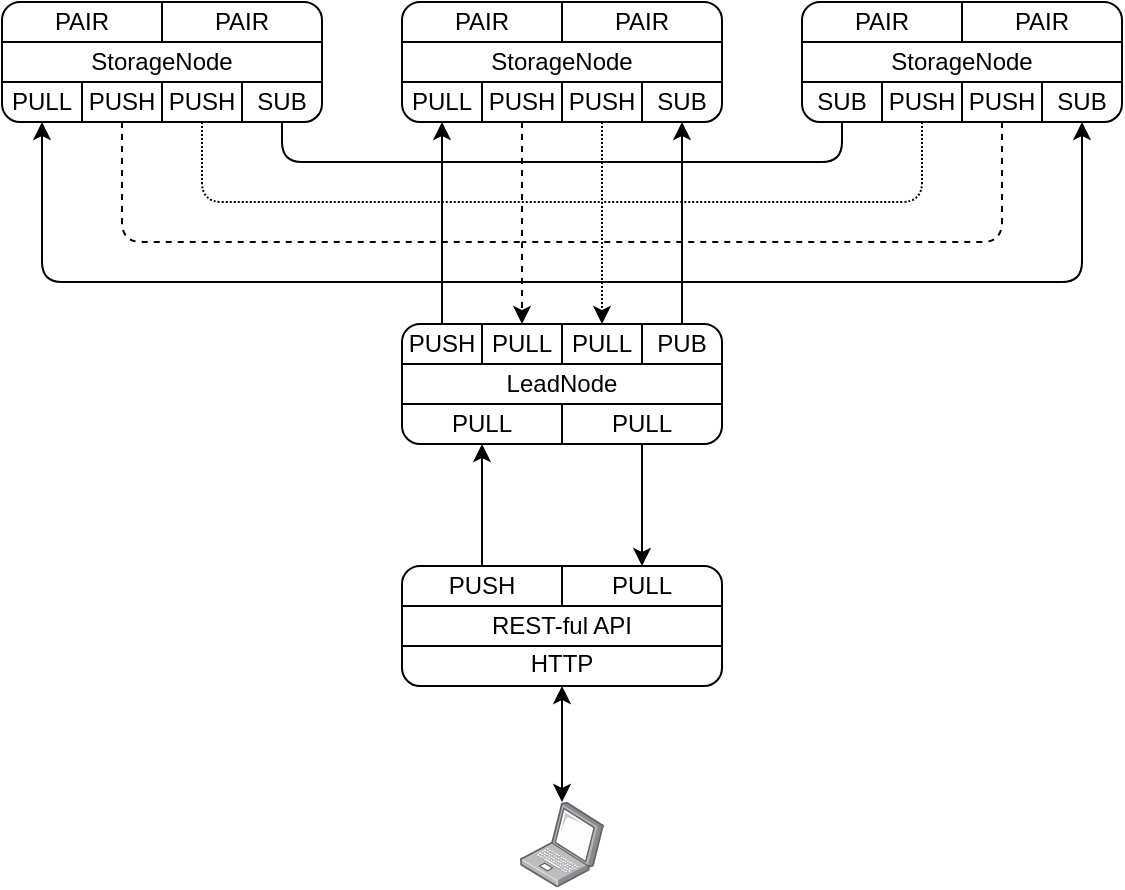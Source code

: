 <mxfile>
    <diagram id="YHbWUUz5voofyjovzn7j" name="ZMQ">
        <mxGraphModel dx="985" dy="649" grid="1" gridSize="10" guides="1" tooltips="1" connect="1" arrows="1" fold="1" page="1" pageScale="1" pageWidth="827" pageHeight="1169" math="0" shadow="0">
            <root>
                <mxCell id="DcdAETs1muwsW6-YgNY1-0"/>
                <mxCell id="DcdAETs1muwsW6-YgNY1-1" parent="DcdAETs1muwsW6-YgNY1-0"/>
                <mxCell id="DcdAETs1muwsW6-YgNY1-45" value="" style="rounded=1;whiteSpace=wrap;html=1;strokeColor=default;" parent="DcdAETs1muwsW6-YgNY1-1" vertex="1">
                    <mxGeometry x="360" y="481" width="160" height="60" as="geometry"/>
                </mxCell>
                <mxCell id="vj2Frcw_i_2_Z11PTfON-19" style="edgeStyle=none;html=1;exitX=0.5;exitY=0;exitDx=0;exitDy=0;entryX=0.5;entryY=1;entryDx=0;entryDy=0;startArrow=none;startFill=0;" edge="1" parent="DcdAETs1muwsW6-YgNY1-1" source="DcdAETs1muwsW6-YgNY1-48" target="vj2Frcw_i_2_Z11PTfON-5">
                    <mxGeometry relative="1" as="geometry"/>
                </mxCell>
                <mxCell id="vj2Frcw_i_2_Z11PTfON-42" style="edgeStyle=none;html=1;entryX=0.5;entryY=1;entryDx=0;entryDy=0;startArrow=none;startFill=0;" edge="1" parent="DcdAETs1muwsW6-YgNY1-1" target="vj2Frcw_i_2_Z11PTfON-32">
                    <mxGeometry relative="1" as="geometry">
                        <mxPoint x="380" y="460" as="sourcePoint"/>
                        <Array as="points">
                            <mxPoint x="380" y="460"/>
                            <mxPoint x="180" y="460"/>
                        </Array>
                    </mxGeometry>
                </mxCell>
                <mxCell id="vj2Frcw_i_2_Z11PTfON-49" style="edgeStyle=none;html=1;startArrow=none;startFill=0;endArrow=classic;endFill=1;entryX=0.5;entryY=1;entryDx=0;entryDy=0;" edge="1" parent="DcdAETs1muwsW6-YgNY1-1" target="vj2Frcw_i_2_Z11PTfON-28">
                    <mxGeometry relative="1" as="geometry">
                        <mxPoint x="380" y="460" as="sourcePoint"/>
                        <mxPoint x="700" y="450" as="targetPoint"/>
                        <Array as="points">
                            <mxPoint x="700" y="460"/>
                        </Array>
                    </mxGeometry>
                </mxCell>
                <mxCell id="DcdAETs1muwsW6-YgNY1-48" value="PUSH" style="text;html=1;strokeColor=none;fillColor=none;align=center;verticalAlign=middle;whiteSpace=wrap;rounded=0;" parent="DcdAETs1muwsW6-YgNY1-1" vertex="1">
                    <mxGeometry x="360" y="481" width="40" height="20" as="geometry"/>
                </mxCell>
                <mxCell id="DcdAETs1muwsW6-YgNY1-49" value="PULL" style="text;html=1;strokeColor=none;fillColor=none;align=center;verticalAlign=middle;whiteSpace=wrap;rounded=0;" parent="DcdAETs1muwsW6-YgNY1-1" vertex="1">
                    <mxGeometry x="360" y="521" width="80" height="20" as="geometry"/>
                </mxCell>
                <mxCell id="DcdAETs1muwsW6-YgNY1-52" value="PULL" style="text;html=1;strokeColor=default;fillColor=none;align=center;verticalAlign=middle;whiteSpace=wrap;rounded=0;perimeterSpacing=0;" parent="DcdAETs1muwsW6-YgNY1-1" vertex="1">
                    <mxGeometry x="400" y="481" width="40" height="20" as="geometry"/>
                </mxCell>
                <mxCell id="DcdAETs1muwsW6-YgNY1-55" value="LeadNode" style="text;html=1;align=center;verticalAlign=middle;whiteSpace=wrap;rounded=0;fillColor=none;strokeColor=default;perimeterSpacing=1;" parent="DcdAETs1muwsW6-YgNY1-1" vertex="1">
                    <mxGeometry x="360" y="501" width="160" height="20" as="geometry"/>
                </mxCell>
                <mxCell id="DcdAETs1muwsW6-YgNY1-57" value="PULL" style="text;html=1;strokeColor=default;fillColor=none;align=center;verticalAlign=middle;whiteSpace=wrap;rounded=0;perimeterSpacing=0;" parent="DcdAETs1muwsW6-YgNY1-1" vertex="1">
                    <mxGeometry x="440" y="481" width="40" height="20" as="geometry"/>
                </mxCell>
                <mxCell id="DcdAETs1muwsW6-YgNY1-59" value="" style="endArrow=none;html=1;rounded=0;exitX=0;exitY=1;exitDx=0;exitDy=0;entryX=0;entryY=0;entryDx=0;entryDy=0;" parent="DcdAETs1muwsW6-YgNY1-1" source="DcdAETs1muwsW6-YgNY1-57" target="DcdAETs1muwsW6-YgNY1-57" edge="1">
                    <mxGeometry width="50" height="50" relative="1" as="geometry">
                        <mxPoint x="410" y="511.0" as="sourcePoint"/>
                        <mxPoint x="410" y="491.0" as="targetPoint"/>
                    </mxGeometry>
                </mxCell>
                <mxCell id="DcdAETs1muwsW6-YgNY1-61" value="" style="rounded=1;whiteSpace=wrap;html=1;strokeColor=default;" parent="DcdAETs1muwsW6-YgNY1-1" vertex="1">
                    <mxGeometry x="360" y="602" width="160" height="60" as="geometry"/>
                </mxCell>
                <mxCell id="DcdAETs1muwsW6-YgNY1-64" value="REST-ful API" style="text;html=1;strokeColor=default;fillColor=none;align=center;verticalAlign=middle;whiteSpace=wrap;rounded=0;" parent="DcdAETs1muwsW6-YgNY1-1" vertex="1">
                    <mxGeometry x="360" y="622" width="160" height="20" as="geometry"/>
                </mxCell>
                <mxCell id="DcdAETs1muwsW6-YgNY1-65" style="edgeStyle=orthogonalEdgeStyle;rounded=0;orthogonalLoop=1;jettySize=auto;html=1;exitX=0.5;exitY=0;exitDx=0;exitDy=0;entryX=0.5;entryY=1;entryDx=0;entryDy=0;startArrow=none;startFill=0;endArrow=classic;endFill=1;" parent="DcdAETs1muwsW6-YgNY1-1" source="DcdAETs1muwsW6-YgNY1-66" target="DcdAETs1muwsW6-YgNY1-49" edge="1">
                    <mxGeometry relative="1" as="geometry"/>
                </mxCell>
                <mxCell id="DcdAETs1muwsW6-YgNY1-66" value="PUSH" style="text;html=1;strokeColor=none;fillColor=none;align=center;verticalAlign=middle;whiteSpace=wrap;rounded=0;" parent="DcdAETs1muwsW6-YgNY1-1" vertex="1">
                    <mxGeometry x="360" y="602" width="80" height="20" as="geometry"/>
                </mxCell>
                <mxCell id="DcdAETs1muwsW6-YgNY1-67" value="PULL" style="text;html=1;strokeColor=none;fillColor=none;align=center;verticalAlign=middle;whiteSpace=wrap;rounded=0;" parent="DcdAETs1muwsW6-YgNY1-1" vertex="1">
                    <mxGeometry x="440" y="602" width="80" height="20" as="geometry"/>
                </mxCell>
                <mxCell id="DcdAETs1muwsW6-YgNY1-68" value="" style="endArrow=none;html=1;rounded=0;exitX=0;exitY=0;exitDx=0;exitDy=0;entryX=0;entryY=1;entryDx=0;entryDy=0;" parent="DcdAETs1muwsW6-YgNY1-1" source="DcdAETs1muwsW6-YgNY1-67" target="DcdAETs1muwsW6-YgNY1-67" edge="1">
                    <mxGeometry width="50" height="50" relative="1" as="geometry">
                        <mxPoint x="430" y="662" as="sourcePoint"/>
                        <mxPoint x="430" y="642" as="targetPoint"/>
                    </mxGeometry>
                </mxCell>
                <mxCell id="vj2Frcw_i_2_Z11PTfON-20" style="edgeStyle=none;html=1;exitX=0.5;exitY=0;exitDx=0;exitDy=0;entryX=0.5;entryY=1;entryDx=0;entryDy=0;startArrow=none;startFill=0;" edge="1" parent="DcdAETs1muwsW6-YgNY1-1" source="vj2Frcw_i_2_Z11PTfON-0" target="vj2Frcw_i_2_Z11PTfON-11">
                    <mxGeometry relative="1" as="geometry"/>
                </mxCell>
                <mxCell id="vj2Frcw_i_2_Z11PTfON-0" value="PUB" style="text;html=1;strokeColor=none;fillColor=none;align=center;verticalAlign=middle;whiteSpace=wrap;rounded=0;perimeterSpacing=0;" vertex="1" parent="DcdAETs1muwsW6-YgNY1-1">
                    <mxGeometry x="480" y="481" width="40" height="20" as="geometry"/>
                </mxCell>
                <mxCell id="vj2Frcw_i_2_Z11PTfON-3" style="edgeStyle=none;html=1;exitX=0.5;exitY=1;exitDx=0;exitDy=0;entryX=0.5;entryY=0;entryDx=0;entryDy=0;" edge="1" parent="DcdAETs1muwsW6-YgNY1-1" source="vj2Frcw_i_2_Z11PTfON-1" target="DcdAETs1muwsW6-YgNY1-67">
                    <mxGeometry relative="1" as="geometry">
                        <mxPoint x="479.869" y="580" as="targetPoint"/>
                    </mxGeometry>
                </mxCell>
                <mxCell id="vj2Frcw_i_2_Z11PTfON-1" value="PULL" style="text;html=1;strokeColor=none;fillColor=none;align=center;verticalAlign=middle;whiteSpace=wrap;rounded=0;" vertex="1" parent="DcdAETs1muwsW6-YgNY1-1">
                    <mxGeometry x="440" y="521" width="80" height="20" as="geometry"/>
                </mxCell>
                <mxCell id="vj2Frcw_i_2_Z11PTfON-2" value="" style="endArrow=none;html=1;exitX=1;exitY=1;exitDx=0;exitDy=0;entryX=0;entryY=0;entryDx=0;entryDy=0;" edge="1" parent="DcdAETs1muwsW6-YgNY1-1" source="DcdAETs1muwsW6-YgNY1-49" target="vj2Frcw_i_2_Z11PTfON-1">
                    <mxGeometry width="50" height="50" relative="1" as="geometry">
                        <mxPoint x="460" y="581" as="sourcePoint"/>
                        <mxPoint x="510" y="531" as="targetPoint"/>
                    </mxGeometry>
                </mxCell>
                <mxCell id="vj2Frcw_i_2_Z11PTfON-4" value="" style="rounded=1;whiteSpace=wrap;html=1;strokeColor=default;" vertex="1" parent="DcdAETs1muwsW6-YgNY1-1">
                    <mxGeometry x="360" y="320" width="160" height="60" as="geometry"/>
                </mxCell>
                <mxCell id="vj2Frcw_i_2_Z11PTfON-5" value="PULL" style="text;html=1;strokeColor=none;fillColor=none;align=center;verticalAlign=middle;whiteSpace=wrap;rounded=0;" vertex="1" parent="DcdAETs1muwsW6-YgNY1-1">
                    <mxGeometry x="360" y="360" width="40" height="20" as="geometry"/>
                </mxCell>
                <mxCell id="vj2Frcw_i_2_Z11PTfON-6" value="PAIR" style="text;html=1;strokeColor=none;fillColor=none;align=center;verticalAlign=middle;whiteSpace=wrap;rounded=0;" vertex="1" parent="DcdAETs1muwsW6-YgNY1-1">
                    <mxGeometry x="360" y="320" width="80" height="20" as="geometry"/>
                </mxCell>
                <mxCell id="vj2Frcw_i_2_Z11PTfON-18" style="edgeStyle=none;html=1;exitX=0.5;exitY=1;exitDx=0;exitDy=0;entryX=0.5;entryY=0;entryDx=0;entryDy=0;startArrow=none;startFill=0;dashed=1;" edge="1" parent="DcdAETs1muwsW6-YgNY1-1" source="vj2Frcw_i_2_Z11PTfON-7" target="DcdAETs1muwsW6-YgNY1-52">
                    <mxGeometry relative="1" as="geometry"/>
                </mxCell>
                <mxCell id="vj2Frcw_i_2_Z11PTfON-7" value="PUSH" style="text;html=1;strokeColor=default;fillColor=none;align=center;verticalAlign=middle;whiteSpace=wrap;rounded=0;perimeterSpacing=0;" vertex="1" parent="DcdAETs1muwsW6-YgNY1-1">
                    <mxGeometry x="400" y="360" width="40" height="20" as="geometry"/>
                </mxCell>
                <mxCell id="vj2Frcw_i_2_Z11PTfON-8" value="StorageNode" style="text;html=1;align=center;verticalAlign=middle;whiteSpace=wrap;rounded=0;fillColor=none;strokeColor=default;perimeterSpacing=1;" vertex="1" parent="DcdAETs1muwsW6-YgNY1-1">
                    <mxGeometry x="360" y="340" width="160" height="20" as="geometry"/>
                </mxCell>
                <mxCell id="vj2Frcw_i_2_Z11PTfON-17" style="edgeStyle=none;html=1;exitX=0.5;exitY=1;exitDx=0;exitDy=0;entryX=0.5;entryY=0;entryDx=0;entryDy=0;startArrow=none;startFill=0;dashed=1;dashPattern=1 1;" edge="1" parent="DcdAETs1muwsW6-YgNY1-1" source="vj2Frcw_i_2_Z11PTfON-9" target="DcdAETs1muwsW6-YgNY1-57">
                    <mxGeometry relative="1" as="geometry"/>
                </mxCell>
                <mxCell id="vj2Frcw_i_2_Z11PTfON-9" value="PUSH" style="text;html=1;strokeColor=default;fillColor=none;align=center;verticalAlign=middle;whiteSpace=wrap;rounded=0;perimeterSpacing=0;" vertex="1" parent="DcdAETs1muwsW6-YgNY1-1">
                    <mxGeometry x="440" y="360" width="40" height="20" as="geometry"/>
                </mxCell>
                <mxCell id="vj2Frcw_i_2_Z11PTfON-10" value="" style="endArrow=none;html=1;rounded=0;exitX=0;exitY=1;exitDx=0;exitDy=0;entryX=0;entryY=0;entryDx=0;entryDy=0;" edge="1" parent="DcdAETs1muwsW6-YgNY1-1" source="vj2Frcw_i_2_Z11PTfON-9" target="vj2Frcw_i_2_Z11PTfON-9">
                    <mxGeometry width="50" height="50" relative="1" as="geometry">
                        <mxPoint x="410" y="350.0" as="sourcePoint"/>
                        <mxPoint x="410" y="330.0" as="targetPoint"/>
                    </mxGeometry>
                </mxCell>
                <mxCell id="vj2Frcw_i_2_Z11PTfON-11" value="SUB" style="text;html=1;strokeColor=none;fillColor=none;align=center;verticalAlign=middle;whiteSpace=wrap;rounded=0;perimeterSpacing=0;" vertex="1" parent="DcdAETs1muwsW6-YgNY1-1">
                    <mxGeometry x="480" y="360" width="40" height="20" as="geometry"/>
                </mxCell>
                <mxCell id="vj2Frcw_i_2_Z11PTfON-12" value="PAIR" style="text;html=1;strokeColor=none;fillColor=none;align=center;verticalAlign=middle;whiteSpace=wrap;rounded=0;" vertex="1" parent="DcdAETs1muwsW6-YgNY1-1">
                    <mxGeometry x="440" y="320" width="80" height="20" as="geometry"/>
                </mxCell>
                <mxCell id="vj2Frcw_i_2_Z11PTfON-13" value="" style="endArrow=none;html=1;exitX=0;exitY=1;exitDx=0;exitDy=0;entryX=0;entryY=0;entryDx=0;entryDy=0;" edge="1" parent="DcdAETs1muwsW6-YgNY1-1" source="vj2Frcw_i_2_Z11PTfON-12" target="vj2Frcw_i_2_Z11PTfON-12">
                    <mxGeometry width="50" height="50" relative="1" as="geometry">
                        <mxPoint x="460" y="420" as="sourcePoint"/>
                        <mxPoint x="510" y="370" as="targetPoint"/>
                    </mxGeometry>
                </mxCell>
                <mxCell id="vj2Frcw_i_2_Z11PTfON-15" style="edgeStyle=none;html=1;exitX=0.5;exitY=1;exitDx=0;exitDy=0;startArrow=classic;startFill=1;" edge="1" parent="DcdAETs1muwsW6-YgNY1-1" source="vj2Frcw_i_2_Z11PTfON-14" target="vj2Frcw_i_2_Z11PTfON-16">
                    <mxGeometry relative="1" as="geometry">
                        <mxPoint x="440" y="730" as="targetPoint"/>
                    </mxGeometry>
                </mxCell>
                <mxCell id="vj2Frcw_i_2_Z11PTfON-14" value="HTTP" style="text;html=1;strokeColor=none;fillColor=none;align=center;verticalAlign=middle;whiteSpace=wrap;rounded=0;" vertex="1" parent="DcdAETs1muwsW6-YgNY1-1">
                    <mxGeometry x="360" y="640" width="160" height="22" as="geometry"/>
                </mxCell>
                <mxCell id="vj2Frcw_i_2_Z11PTfON-16" value="" style="points=[];aspect=fixed;html=1;align=center;shadow=0;dashed=0;image;image=img/lib/allied_telesis/computer_and_terminals/Laptop.svg;strokeColor=default;fillColor=none;" vertex="1" parent="DcdAETs1muwsW6-YgNY1-1">
                    <mxGeometry x="419" y="720" width="42" height="42.6" as="geometry"/>
                </mxCell>
                <mxCell id="vj2Frcw_i_2_Z11PTfON-21" value="" style="rounded=1;whiteSpace=wrap;html=1;strokeColor=default;" vertex="1" parent="DcdAETs1muwsW6-YgNY1-1">
                    <mxGeometry x="560" y="320" width="160" height="60" as="geometry"/>
                </mxCell>
                <mxCell id="vj2Frcw_i_2_Z11PTfON-22" value="SUB" style="text;html=1;strokeColor=none;fillColor=none;align=center;verticalAlign=middle;whiteSpace=wrap;rounded=0;" vertex="1" parent="DcdAETs1muwsW6-YgNY1-1">
                    <mxGeometry x="560" y="360" width="40" height="20" as="geometry"/>
                </mxCell>
                <mxCell id="vj2Frcw_i_2_Z11PTfON-23" value="PAIR" style="text;html=1;strokeColor=none;fillColor=none;align=center;verticalAlign=middle;whiteSpace=wrap;rounded=0;" vertex="1" parent="DcdAETs1muwsW6-YgNY1-1">
                    <mxGeometry x="560" y="320" width="80" height="20" as="geometry"/>
                </mxCell>
                <mxCell id="vj2Frcw_i_2_Z11PTfON-46" style="edgeStyle=none;html=1;dashed=1;startArrow=none;startFill=0;endArrow=none;endFill=0;exitX=0.5;exitY=1;exitDx=0;exitDy=0;" edge="1" parent="DcdAETs1muwsW6-YgNY1-1" source="vj2Frcw_i_2_Z11PTfON-26">
                    <mxGeometry relative="1" as="geometry">
                        <mxPoint x="420" y="440" as="targetPoint"/>
                        <mxPoint x="710" y="420" as="sourcePoint"/>
                        <Array as="points">
                            <mxPoint x="660" y="440"/>
                        </Array>
                    </mxGeometry>
                </mxCell>
                <mxCell id="vj2Frcw_i_2_Z11PTfON-24" value="PUSH" style="text;html=1;strokeColor=default;fillColor=none;align=center;verticalAlign=middle;whiteSpace=wrap;rounded=0;perimeterSpacing=0;" vertex="1" parent="DcdAETs1muwsW6-YgNY1-1">
                    <mxGeometry x="600" y="360" width="40" height="20" as="geometry"/>
                </mxCell>
                <mxCell id="vj2Frcw_i_2_Z11PTfON-25" value="StorageNode" style="text;html=1;align=center;verticalAlign=middle;whiteSpace=wrap;rounded=0;fillColor=none;strokeColor=default;perimeterSpacing=1;" vertex="1" parent="DcdAETs1muwsW6-YgNY1-1">
                    <mxGeometry x="560" y="340" width="160" height="20" as="geometry"/>
                </mxCell>
                <mxCell id="vj2Frcw_i_2_Z11PTfON-47" style="edgeStyle=none;html=1;exitX=0.5;exitY=1;exitDx=0;exitDy=0;dashed=1;dashPattern=1 1;startArrow=none;startFill=0;endArrow=none;endFill=0;" edge="1" parent="DcdAETs1muwsW6-YgNY1-1" source="vj2Frcw_i_2_Z11PTfON-24">
                    <mxGeometry relative="1" as="geometry">
                        <mxPoint x="460" y="420" as="targetPoint"/>
                        <Array as="points">
                            <mxPoint x="620" y="420"/>
                        </Array>
                    </mxGeometry>
                </mxCell>
                <mxCell id="vj2Frcw_i_2_Z11PTfON-26" value="PUSH" style="text;html=1;strokeColor=default;fillColor=none;align=center;verticalAlign=middle;whiteSpace=wrap;rounded=0;perimeterSpacing=0;" vertex="1" parent="DcdAETs1muwsW6-YgNY1-1">
                    <mxGeometry x="640" y="360" width="40" height="20" as="geometry"/>
                </mxCell>
                <mxCell id="vj2Frcw_i_2_Z11PTfON-27" value="" style="endArrow=none;html=1;rounded=0;exitX=0;exitY=1;exitDx=0;exitDy=0;entryX=0;entryY=0;entryDx=0;entryDy=0;" edge="1" parent="DcdAETs1muwsW6-YgNY1-1" source="vj2Frcw_i_2_Z11PTfON-26" target="vj2Frcw_i_2_Z11PTfON-26">
                    <mxGeometry width="50" height="50" relative="1" as="geometry">
                        <mxPoint x="610" y="350.0" as="sourcePoint"/>
                        <mxPoint x="610" y="330.0" as="targetPoint"/>
                    </mxGeometry>
                </mxCell>
                <mxCell id="vj2Frcw_i_2_Z11PTfON-50" style="edgeStyle=none;html=1;exitX=0.5;exitY=1;exitDx=0;exitDy=0;startArrow=none;startFill=0;endArrow=none;endFill=0;" edge="1" parent="DcdAETs1muwsW6-YgNY1-1" source="vj2Frcw_i_2_Z11PTfON-22">
                    <mxGeometry relative="1" as="geometry">
                        <mxPoint x="500" y="400" as="targetPoint"/>
                        <Array as="points">
                            <mxPoint x="580" y="400"/>
                        </Array>
                    </mxGeometry>
                </mxCell>
                <mxCell id="vj2Frcw_i_2_Z11PTfON-28" value="SUB" style="text;html=1;strokeColor=none;fillColor=none;align=center;verticalAlign=middle;whiteSpace=wrap;rounded=0;perimeterSpacing=0;" vertex="1" parent="DcdAETs1muwsW6-YgNY1-1">
                    <mxGeometry x="680" y="360" width="40" height="20" as="geometry"/>
                </mxCell>
                <mxCell id="vj2Frcw_i_2_Z11PTfON-29" value="PAIR" style="text;html=1;strokeColor=none;fillColor=none;align=center;verticalAlign=middle;whiteSpace=wrap;rounded=0;" vertex="1" parent="DcdAETs1muwsW6-YgNY1-1">
                    <mxGeometry x="640" y="320" width="80" height="20" as="geometry"/>
                </mxCell>
                <mxCell id="vj2Frcw_i_2_Z11PTfON-30" value="" style="endArrow=none;html=1;exitX=0;exitY=1;exitDx=0;exitDy=0;entryX=0;entryY=0;entryDx=0;entryDy=0;" edge="1" parent="DcdAETs1muwsW6-YgNY1-1" source="vj2Frcw_i_2_Z11PTfON-29" target="vj2Frcw_i_2_Z11PTfON-29">
                    <mxGeometry width="50" height="50" relative="1" as="geometry">
                        <mxPoint x="660" y="420" as="sourcePoint"/>
                        <mxPoint x="710" y="370" as="targetPoint"/>
                    </mxGeometry>
                </mxCell>
                <mxCell id="vj2Frcw_i_2_Z11PTfON-31" value="" style="rounded=1;whiteSpace=wrap;html=1;strokeColor=default;" vertex="1" parent="DcdAETs1muwsW6-YgNY1-1">
                    <mxGeometry x="160" y="320" width="160" height="60" as="geometry"/>
                </mxCell>
                <mxCell id="vj2Frcw_i_2_Z11PTfON-32" value="PULL" style="text;html=1;strokeColor=none;fillColor=none;align=center;verticalAlign=middle;whiteSpace=wrap;rounded=0;" vertex="1" parent="DcdAETs1muwsW6-YgNY1-1">
                    <mxGeometry x="160" y="360" width="40" height="20" as="geometry"/>
                </mxCell>
                <mxCell id="vj2Frcw_i_2_Z11PTfON-33" value="PAIR" style="text;html=1;strokeColor=none;fillColor=none;align=center;verticalAlign=middle;whiteSpace=wrap;rounded=0;" vertex="1" parent="DcdAETs1muwsW6-YgNY1-1">
                    <mxGeometry x="160" y="320" width="80" height="20" as="geometry"/>
                </mxCell>
                <mxCell id="vj2Frcw_i_2_Z11PTfON-45" style="edgeStyle=none;html=1;exitX=0.5;exitY=1;exitDx=0;exitDy=0;startArrow=none;startFill=0;endArrow=none;endFill=0;dashed=1;" edge="1" parent="DcdAETs1muwsW6-YgNY1-1" source="vj2Frcw_i_2_Z11PTfON-34">
                    <mxGeometry relative="1" as="geometry">
                        <mxPoint x="420" y="440" as="targetPoint"/>
                        <Array as="points">
                            <mxPoint x="220" y="440"/>
                        </Array>
                    </mxGeometry>
                </mxCell>
                <mxCell id="vj2Frcw_i_2_Z11PTfON-34" value="PUSH" style="text;html=1;strokeColor=default;fillColor=none;align=center;verticalAlign=middle;whiteSpace=wrap;rounded=0;perimeterSpacing=0;" vertex="1" parent="DcdAETs1muwsW6-YgNY1-1">
                    <mxGeometry x="200" y="360" width="40" height="20" as="geometry"/>
                </mxCell>
                <mxCell id="vj2Frcw_i_2_Z11PTfON-35" value="StorageNode" style="text;html=1;align=center;verticalAlign=middle;whiteSpace=wrap;rounded=0;fillColor=none;strokeColor=default;perimeterSpacing=1;" vertex="1" parent="DcdAETs1muwsW6-YgNY1-1">
                    <mxGeometry x="160" y="340" width="160" height="20" as="geometry"/>
                </mxCell>
                <mxCell id="vj2Frcw_i_2_Z11PTfON-48" style="edgeStyle=none;html=1;exitX=0.5;exitY=1;exitDx=0;exitDy=0;dashed=1;dashPattern=1 1;startArrow=none;startFill=0;endArrow=none;endFill=0;" edge="1" parent="DcdAETs1muwsW6-YgNY1-1" source="vj2Frcw_i_2_Z11PTfON-36">
                    <mxGeometry relative="1" as="geometry">
                        <mxPoint x="460" y="420" as="targetPoint"/>
                        <Array as="points">
                            <mxPoint x="260" y="420"/>
                        </Array>
                    </mxGeometry>
                </mxCell>
                <mxCell id="vj2Frcw_i_2_Z11PTfON-36" value="PUSH" style="text;html=1;strokeColor=default;fillColor=none;align=center;verticalAlign=middle;whiteSpace=wrap;rounded=0;perimeterSpacing=0;" vertex="1" parent="DcdAETs1muwsW6-YgNY1-1">
                    <mxGeometry x="240" y="360" width="40" height="20" as="geometry"/>
                </mxCell>
                <mxCell id="vj2Frcw_i_2_Z11PTfON-37" value="" style="endArrow=none;html=1;rounded=0;exitX=0;exitY=1;exitDx=0;exitDy=0;entryX=0;entryY=0;entryDx=0;entryDy=0;" edge="1" parent="DcdAETs1muwsW6-YgNY1-1" source="vj2Frcw_i_2_Z11PTfON-36" target="vj2Frcw_i_2_Z11PTfON-36">
                    <mxGeometry width="50" height="50" relative="1" as="geometry">
                        <mxPoint x="210" y="350.0" as="sourcePoint"/>
                        <mxPoint x="210" y="330.0" as="targetPoint"/>
                    </mxGeometry>
                </mxCell>
                <mxCell id="vj2Frcw_i_2_Z11PTfON-51" style="edgeStyle=none;html=1;exitX=0.5;exitY=1;exitDx=0;exitDy=0;startArrow=none;startFill=0;endArrow=none;endFill=0;" edge="1" parent="DcdAETs1muwsW6-YgNY1-1" source="vj2Frcw_i_2_Z11PTfON-38">
                    <mxGeometry relative="1" as="geometry">
                        <mxPoint x="500" y="400" as="targetPoint"/>
                        <Array as="points">
                            <mxPoint x="300" y="400"/>
                        </Array>
                    </mxGeometry>
                </mxCell>
                <mxCell id="vj2Frcw_i_2_Z11PTfON-38" value="SUB" style="text;html=1;strokeColor=none;fillColor=none;align=center;verticalAlign=middle;whiteSpace=wrap;rounded=0;perimeterSpacing=0;" vertex="1" parent="DcdAETs1muwsW6-YgNY1-1">
                    <mxGeometry x="280" y="360" width="40" height="20" as="geometry"/>
                </mxCell>
                <mxCell id="vj2Frcw_i_2_Z11PTfON-39" value="PAIR" style="text;html=1;strokeColor=none;fillColor=none;align=center;verticalAlign=middle;whiteSpace=wrap;rounded=0;" vertex="1" parent="DcdAETs1muwsW6-YgNY1-1">
                    <mxGeometry x="240" y="320" width="80" height="20" as="geometry"/>
                </mxCell>
                <mxCell id="vj2Frcw_i_2_Z11PTfON-40" value="" style="endArrow=none;html=1;exitX=0;exitY=1;exitDx=0;exitDy=0;entryX=0;entryY=0;entryDx=0;entryDy=0;" edge="1" parent="DcdAETs1muwsW6-YgNY1-1" source="vj2Frcw_i_2_Z11PTfON-39" target="vj2Frcw_i_2_Z11PTfON-39">
                    <mxGeometry width="50" height="50" relative="1" as="geometry">
                        <mxPoint x="260" y="420" as="sourcePoint"/>
                        <mxPoint x="310" y="370" as="targetPoint"/>
                    </mxGeometry>
                </mxCell>
            </root>
        </mxGraphModel>
    </diagram>
    <diagram id="hpbTYKMstUZ1kIsJPyPe" name="Program flow">
        <mxGraphModel dx="563" dy="371" grid="0" gridSize="10" guides="1" tooltips="1" connect="1" arrows="1" fold="1" page="1" pageScale="1" pageWidth="827" pageHeight="1169" math="0" shadow="0">
            <root>
                <mxCell id="0"/>
                <mxCell id="1" parent="0"/>
                <mxCell id="IMOoXnOWQLV2Bikg6EyO-6" value="lead-node" style="shape=umlLifeline;perimeter=lifelinePerimeter;whiteSpace=wrap;html=1;container=1;collapsible=0;recursiveResize=0;outlineConnect=0;" parent="1" vertex="1">
                    <mxGeometry x="210" y="90" width="100" height="200" as="geometry"/>
                </mxCell>
                <mxCell id="IMOoXnOWQLV2Bikg6EyO-12" value="" style="html=1;points=[];perimeter=orthogonalPerimeter;" parent="IMOoXnOWQLV2Bikg6EyO-6" vertex="1">
                    <mxGeometry x="46" y="72" width="10" height="28" as="geometry"/>
                </mxCell>
                <mxCell id="IMOoXnOWQLV2Bikg6EyO-13" value="start" style="edgeStyle=orthogonalEdgeStyle;html=1;align=left;spacingLeft=2;endArrow=block;rounded=0;entryX=1;entryY=0;" parent="IMOoXnOWQLV2Bikg6EyO-6" target="IMOoXnOWQLV2Bikg6EyO-12" edge="1">
                    <mxGeometry relative="1" as="geometry">
                        <mxPoint x="51" y="52" as="sourcePoint"/>
                        <Array as="points">
                            <mxPoint x="81" y="52"/>
                        </Array>
                    </mxGeometry>
                </mxCell>
                <mxCell id="IMOoXnOWQLV2Bikg6EyO-18" value="" style="html=1;points=[];perimeter=orthogonalPerimeter;" parent="IMOoXnOWQLV2Bikg6EyO-6" vertex="1">
                    <mxGeometry x="45" y="120" width="10" height="40" as="geometry"/>
                </mxCell>
                <mxCell id="IMOoXnOWQLV2Bikg6EyO-10" value="rest-server" style="shape=umlLifeline;perimeter=lifelinePerimeter;whiteSpace=wrap;html=1;container=1;collapsible=0;recursiveResize=0;outlineConnect=0;" parent="1" vertex="1">
                    <mxGeometry x="60" y="90" width="100" height="200" as="geometry"/>
                </mxCell>
                <mxCell id="IMOoXnOWQLV2Bikg6EyO-14" value="init-message" style="html=1;verticalAlign=bottom;endArrow=block;entryX=1.022;entryY=0;entryDx=0;entryDy=0;entryPerimeter=0;" parent="1" source="IMOoXnOWQLV2Bikg6EyO-16" target="IMOoXnOWQLV2Bikg6EyO-18" edge="1">
                    <mxGeometry width="80" relative="1" as="geometry">
                        <mxPoint x="409.5" y="199.584" as="sourcePoint"/>
                        <mxPoint x="320" y="210" as="targetPoint"/>
                    </mxGeometry>
                </mxCell>
                <mxCell id="IMOoXnOWQLV2Bikg6EyO-16" value="storage-node" style="shape=umlLifeline;perimeter=lifelinePerimeter;whiteSpace=wrap;html=1;container=1;collapsible=0;recursiveResize=0;outlineConnect=0;" parent="1" vertex="1">
                    <mxGeometry x="350" y="90" width="100" height="200" as="geometry"/>
                </mxCell>
                <mxCell id="IMOoXnOWQLV2Bikg6EyO-20" value="append to&lt;br&gt;knwon nodes list" style="edgeStyle=orthogonalEdgeStyle;html=1;align=left;spacingLeft=2;endArrow=block;rounded=0;exitX=1.067;exitY=0.417;exitDx=0;exitDy=0;exitPerimeter=0;" parent="1" source="IMOoXnOWQLV2Bikg6EyO-18" edge="1">
                    <mxGeometry x="0.05" relative="1" as="geometry">
                        <mxPoint x="280" y="250" as="sourcePoint"/>
                        <Array as="points">
                            <mxPoint x="290" y="227"/>
                            <mxPoint x="290" y="250"/>
                        </Array>
                        <mxPoint x="266" y="250" as="targetPoint"/>
                        <mxPoint as="offset"/>
                    </mxGeometry>
                </mxCell>
                <mxCell id="2" value="lead-node" style="shape=umlLifeline;perimeter=lifelinePerimeter;whiteSpace=wrap;html=1;container=1;collapsible=0;recursiveResize=0;outlineConnect=0;" parent="1" vertex="1">
                    <mxGeometry x="216" y="880" width="100" height="480" as="geometry"/>
                </mxCell>
                <mxCell id="6" value="rest-server" style="shape=umlLifeline;perimeter=lifelinePerimeter;whiteSpace=wrap;html=1;container=1;collapsible=0;recursiveResize=0;outlineConnect=0;" parent="1" vertex="1">
                    <mxGeometry x="66" y="880" width="100" height="480" as="geometry"/>
                </mxCell>
                <mxCell id="8" value="storage-node #1" style="shape=umlLifeline;perimeter=lifelinePerimeter;whiteSpace=wrap;html=1;container=1;collapsible=0;recursiveResize=0;outlineConnect=0;" parent="1" vertex="1">
                    <mxGeometry x="356" y="880" width="100" height="480" as="geometry"/>
                </mxCell>
                <mxCell id="15" value="" style="html=1;points=[];perimeter=orthogonalPerimeter;" parent="8" vertex="1">
                    <mxGeometry x="45" y="153.02" width="10" height="40" as="geometry"/>
                </mxCell>
                <mxCell id="16" value="save to disk" style="edgeStyle=orthogonalEdgeStyle;html=1;align=left;spacingLeft=2;endArrow=block;rounded=0;entryX=1;entryY=0;" parent="8" target="15" edge="1">
                    <mxGeometry relative="1" as="geometry">
                        <mxPoint x="50" y="133.02" as="sourcePoint"/>
                        <Array as="points">
                            <mxPoint x="80" y="133.02"/>
                        </Array>
                    </mxGeometry>
                </mxCell>
                <mxCell id="17" value="" style="html=1;points=[];perimeter=orthogonalPerimeter;" parent="8" vertex="1">
                    <mxGeometry x="45" y="279.03" width="10" height="40" as="geometry"/>
                </mxCell>
                <mxCell id="18" value="construct new&lt;br&gt;send_data_req&lt;br&gt;message" style="edgeStyle=orthogonalEdgeStyle;html=1;align=left;spacingLeft=2;endArrow=block;rounded=0;entryX=1;entryY=0;" parent="8" target="17" edge="1">
                    <mxGeometry relative="1" as="geometry">
                        <mxPoint x="50" y="259.03" as="sourcePoint"/>
                        <Array as="points">
                            <mxPoint x="80" y="259.03"/>
                        </Array>
                    </mxGeometry>
                </mxCell>
                <mxCell id="10" value="" style="endArrow=blockThin;html=1;startArrow=none;startFill=0;endFill=1;" parent="1" source="6" target="2" edge="1">
                    <mxGeometry width="50" height="50" relative="1" as="geometry">
                        <mxPoint x="310" y="1070" as="sourcePoint"/>
                        <mxPoint x="360" y="1020" as="targetPoint"/>
                        <Array as="points">
                            <mxPoint x="210" y="960"/>
                        </Array>
                    </mxGeometry>
                </mxCell>
                <mxCell id="11" value="send data_req message" style="edgeLabel;html=1;align=center;verticalAlign=middle;resizable=0;points=[];" parent="10" vertex="1" connectable="0">
                    <mxGeometry x="0.03" y="2" relative="1" as="geometry">
                        <mxPoint y="-8" as="offset"/>
                    </mxGeometry>
                </mxCell>
                <mxCell id="12" value="" style="endArrow=blockThin;html=1;endFill=1;" parent="1" source="2" target="8" edge="1">
                    <mxGeometry width="50" height="50" relative="1" as="geometry">
                        <mxPoint x="340" y="1130" as="sourcePoint"/>
                        <mxPoint x="390" y="990" as="targetPoint"/>
                        <Array as="points">
                            <mxPoint x="360" y="990"/>
                        </Array>
                    </mxGeometry>
                </mxCell>
                <mxCell id="13" value="send send_data_req &lt;br&gt;message" style="edgeLabel;html=1;align=center;verticalAlign=middle;resizable=0;points=[];" parent="12" vertex="1" connectable="0">
                    <mxGeometry x="0.06" y="1" relative="1" as="geometry">
                        <mxPoint as="offset"/>
                    </mxGeometry>
                </mxCell>
                <mxCell id="14" value="storage-node #2" style="shape=umlLifeline;perimeter=lifelinePerimeter;whiteSpace=wrap;html=1;container=1;collapsible=0;recursiveResize=0;outlineConnect=0;" parent="1" vertex="1">
                    <mxGeometry x="510" y="880" width="100" height="480" as="geometry"/>
                </mxCell>
                <mxCell id="23" value="" style="html=1;points=[];perimeter=orthogonalPerimeter;" parent="14" vertex="1">
                    <mxGeometry x="46" y="366.02" width="10" height="40" as="geometry"/>
                </mxCell>
                <mxCell id="24" value="save to disk" style="edgeStyle=orthogonalEdgeStyle;html=1;align=left;spacingLeft=2;endArrow=block;rounded=0;entryX=1;entryY=0;" parent="14" target="23" edge="1">
                    <mxGeometry relative="1" as="geometry">
                        <mxPoint x="51" y="346.02" as="sourcePoint"/>
                        <Array as="points">
                            <mxPoint x="81" y="346.02"/>
                        </Array>
                    </mxGeometry>
                </mxCell>
                <mxCell id="19" value="" style="endArrow=blockThin;html=1;startArrow=none;startFill=0;endFill=1;exitX=1.055;exitY=1.005;exitDx=0;exitDy=0;exitPerimeter=0;" parent="1" source="17" edge="1">
                    <mxGeometry width="50" height="50" relative="1" as="geometry">
                        <mxPoint x="410.0" y="1199" as="sourcePoint"/>
                        <mxPoint x="559.69" y="1199" as="targetPoint"/>
                        <Array as="points">
                            <mxPoint x="504.19" y="1199"/>
                        </Array>
                    </mxGeometry>
                </mxCell>
                <mxCell id="20" value="send data_req message" style="edgeLabel;html=1;align=center;verticalAlign=middle;resizable=0;points=[];" parent="19" vertex="1" connectable="0">
                    <mxGeometry x="0.03" y="2" relative="1" as="geometry">
                        <mxPoint y="-8" as="offset"/>
                    </mxGeometry>
                </mxCell>
                <mxCell id="25" value="lead-node" style="shape=umlLifeline;perimeter=lifelinePerimeter;whiteSpace=wrap;html=1;container=1;collapsible=0;recursiveResize=0;outlineConnect=0;" parent="1" vertex="1">
                    <mxGeometry x="210" y="402" width="100" height="390" as="geometry"/>
                </mxCell>
                <mxCell id="46" value="" style="endArrow=blockThin;html=1;endFill=1;" parent="25" target="36" edge="1">
                    <mxGeometry width="50" height="50" relative="1" as="geometry">
                        <mxPoint x="50" y="140" as="sourcePoint"/>
                        <mxPoint x="185.67" y="140" as="targetPoint"/>
                        <Array as="points">
                            <mxPoint x="140.17" y="140"/>
                        </Array>
                    </mxGeometry>
                </mxCell>
                <mxCell id="47" value="send&amp;nbsp;&lt;br&gt;retrieve_data_request&lt;br&gt;message" style="edgeLabel;html=1;align=center;verticalAlign=middle;resizable=0;points=[];" parent="46" vertex="1" connectable="0">
                    <mxGeometry x="0.06" y="1" relative="1" as="geometry">
                        <mxPoint x="65" as="offset"/>
                    </mxGeometry>
                </mxCell>
                <mxCell id="26" value="rest-server" style="shape=umlLifeline;perimeter=lifelinePerimeter;whiteSpace=wrap;html=1;container=1;collapsible=0;recursiveResize=0;outlineConnect=0;" parent="1" vertex="1">
                    <mxGeometry x="60" y="402" width="100" height="390" as="geometry"/>
                </mxCell>
                <mxCell id="27" value="storage-node #1" style="shape=umlLifeline;perimeter=lifelinePerimeter;whiteSpace=wrap;html=1;container=1;collapsible=0;recursiveResize=0;outlineConnect=0;" parent="1" vertex="1">
                    <mxGeometry x="350" y="402" width="100" height="390" as="geometry"/>
                </mxCell>
                <mxCell id="30" value="" style="html=1;points=[];perimeter=orthogonalPerimeter;" parent="27" vertex="1">
                    <mxGeometry x="45" y="202.03" width="10" height="40" as="geometry"/>
                </mxCell>
                <mxCell id="31" value="Read&amp;nbsp; file from disk&lt;br&gt;if file exists" style="edgeStyle=orthogonalEdgeStyle;html=1;align=left;spacingLeft=2;endArrow=block;rounded=0;entryX=1;entryY=0;" parent="27" target="30" edge="1">
                    <mxGeometry relative="1" as="geometry">
                        <mxPoint x="50" y="182.03" as="sourcePoint"/>
                        <Array as="points">
                            <mxPoint x="80" y="182.03"/>
                        </Array>
                    </mxGeometry>
                </mxCell>
                <mxCell id="32" value="" style="endArrow=blockThin;html=1;startArrow=none;startFill=0;endFill=1;" parent="1" source="26" target="25" edge="1">
                    <mxGeometry width="50" height="50" relative="1" as="geometry">
                        <mxPoint x="304" y="592" as="sourcePoint"/>
                        <mxPoint x="354" y="542" as="targetPoint"/>
                        <Array as="points">
                            <mxPoint x="204" y="482"/>
                        </Array>
                    </mxGeometry>
                </mxCell>
                <mxCell id="33" value="send data_req message" style="edgeLabel;html=1;align=center;verticalAlign=middle;resizable=0;points=[];" parent="32" vertex="1" connectable="0">
                    <mxGeometry x="0.03" y="2" relative="1" as="geometry">
                        <mxPoint y="-8" as="offset"/>
                    </mxGeometry>
                </mxCell>
                <mxCell id="34" value="" style="endArrow=blockThin;html=1;endFill=1;" parent="1" source="25" target="27" edge="1">
                    <mxGeometry width="50" height="50" relative="1" as="geometry">
                        <mxPoint x="334" y="652" as="sourcePoint"/>
                        <mxPoint x="384" y="512" as="targetPoint"/>
                        <Array as="points">
                            <mxPoint x="354" y="512"/>
                        </Array>
                    </mxGeometry>
                </mxCell>
                <mxCell id="35" value="send&amp;nbsp;&lt;br&gt;retrieve_data_request&lt;br&gt;message" style="edgeLabel;html=1;align=center;verticalAlign=middle;resizable=0;points=[];" parent="34" vertex="1" connectable="0">
                    <mxGeometry x="0.06" y="1" relative="1" as="geometry">
                        <mxPoint x="-4" as="offset"/>
                    </mxGeometry>
                </mxCell>
                <mxCell id="36" value="storage-node #2" style="shape=umlLifeline;perimeter=lifelinePerimeter;whiteSpace=wrap;html=1;container=1;collapsible=0;recursiveResize=0;outlineConnect=0;" parent="1" vertex="1">
                    <mxGeometry x="504" y="402" width="100" height="390" as="geometry"/>
                </mxCell>
                <mxCell id="50" value="" style="html=1;points=[];perimeter=orthogonalPerimeter;" parent="36" vertex="1">
                    <mxGeometry x="44.37" y="295.03" width="10" height="40" as="geometry"/>
                </mxCell>
                <mxCell id="51" value="Read&amp;nbsp; file from disk&lt;br&gt;if file exists" style="edgeStyle=orthogonalEdgeStyle;html=1;align=left;spacingLeft=2;endArrow=block;rounded=0;entryX=1;entryY=0;" parent="36" target="50" edge="1">
                    <mxGeometry relative="1" as="geometry">
                        <mxPoint x="49.37" y="275.03" as="sourcePoint"/>
                        <Array as="points">
                            <mxPoint x="79.37" y="275.03"/>
                        </Array>
                    </mxGeometry>
                </mxCell>
                <mxCell id="44" value="" style="endArrow=blockThin;html=1;exitX=0.5;exitY=0.949;exitDx=0;exitDy=0;exitPerimeter=0;endFill=1;" parent="1" edge="1">
                    <mxGeometry width="50" height="50" relative="1" as="geometry">
                        <mxPoint x="400" y="643.99" as="sourcePoint"/>
                        <mxPoint x="259.63" y="644" as="targetPoint"/>
                        <Array as="points">
                            <mxPoint x="370" y="644"/>
                        </Array>
                    </mxGeometry>
                </mxCell>
                <mxCell id="45" value="send file" style="edgeLabel;html=1;align=center;verticalAlign=middle;resizable=0;points=[];" parent="44" vertex="1" connectable="0">
                    <mxGeometry x="-0.126" y="2" relative="1" as="geometry">
                        <mxPoint y="-2" as="offset"/>
                    </mxGeometry>
                </mxCell>
                <mxCell id="58" value="" style="endArrow=none;html=1;exitX=0.002;exitY=0.574;exitDx=0;exitDy=0;exitPerimeter=0;entryX=0.998;entryY=0.56;entryDx=0;entryDy=0;entryPerimeter=0;" parent="1" edge="1">
                    <mxGeometry width="50" height="50" relative="1" as="geometry">
                        <mxPoint x="230.92" y="671.06" as="sourcePoint"/>
                        <mxPoint x="689.08" y="668.4" as="targetPoint"/>
                    </mxGeometry>
                </mxCell>
                <mxCell id="59" value="file.exists == false" style="text;html=1;strokeColor=none;fillColor=none;align=center;verticalAlign=middle;whiteSpace=wrap;rounded=0;" parent="1" vertex="1">
                    <mxGeometry x="430" y="672" width="100" height="20" as="geometry"/>
                </mxCell>
                <mxCell id="60" value="file.exists == false" style="text;html=1;strokeColor=none;fillColor=none;align=center;verticalAlign=middle;whiteSpace=wrap;rounded=0;" parent="1" vertex="1">
                    <mxGeometry x="420" y="562" width="100" height="10" as="geometry"/>
                </mxCell>
                <mxCell id="62" value="" style="endArrow=blockThin;html=1;endFill=1;" parent="1" source="25" target="26" edge="1">
                    <mxGeometry width="50" height="50" relative="1" as="geometry">
                        <mxPoint x="320" y="672" as="sourcePoint"/>
                        <mxPoint x="370" y="622" as="targetPoint"/>
                        <Array as="points">
                            <mxPoint x="170" y="772"/>
                        </Array>
                    </mxGeometry>
                </mxCell>
                <mxCell id="63" value="send file" style="edgeLabel;html=1;align=center;verticalAlign=middle;resizable=0;points=[];" parent="62" vertex="1" connectable="0">
                    <mxGeometry x="0.037" y="-3" relative="1" as="geometry">
                        <mxPoint as="offset"/>
                    </mxGeometry>
                </mxCell>
                <mxCell id="64" value="opt" style="shape=umlFrame;whiteSpace=wrap;html=1;" parent="1" vertex="1">
                    <mxGeometry x="230" y="561" width="460" height="190" as="geometry"/>
                </mxCell>
                <mxCell id="71" value="opt" style="shape=umlFrame;whiteSpace=wrap;html=1;" parent="1" vertex="1">
                    <mxGeometry x="340" y="1104" width="320" height="226" as="geometry"/>
                </mxCell>
                <mxCell id="72" value="" style="endArrow=none;html=1;exitX=-0.001;exitY=0.689;exitDx=0;exitDy=0;exitPerimeter=0;entryX=1.001;entryY=0.689;entryDx=0;entryDy=0;entryPerimeter=0;" parent="1" edge="1">
                    <mxGeometry width="50" height="50" relative="1" as="geometry">
                        <mxPoint x="339.68" y="1290.714" as="sourcePoint"/>
                        <mxPoint x="660.32" y="1290.714" as="targetPoint"/>
                    </mxGeometry>
                </mxCell>
                <mxCell id="73" value="num_pre &amp;gt; 0" style="text;html=1;strokeColor=none;fillColor=none;align=center;verticalAlign=middle;whiteSpace=wrap;rounded=0;" parent="1" vertex="1">
                    <mxGeometry x="450" y="1104" width="100" height="16" as="geometry"/>
                </mxCell>
                <mxCell id="74" value="num_pre == 0" style="text;html=1;strokeColor=none;fillColor=none;align=center;verticalAlign=middle;whiteSpace=wrap;rounded=0;" parent="1" vertex="1">
                    <mxGeometry x="450" y="1290" width="100" height="16" as="geometry"/>
                </mxCell>
                <mxCell id="76" value="&lt;b&gt;SEQ&lt;/b&gt; System init" style="shape=umlFrame;whiteSpace=wrap;html=1;width=100;height=30;align=left;" parent="1" vertex="1">
                    <mxGeometry x="40" y="40" width="430" height="250" as="geometry"/>
                </mxCell>
                <mxCell id="5WUikYk7vE8dVYP5Irtz-76" value="&lt;b&gt;SEQ&lt;/b&gt; Retrive file" style="shape=umlFrame;whiteSpace=wrap;html=1;width=100;height=30;align=left;" parent="1" vertex="1">
                    <mxGeometry x="40" y="362" width="670" height="430" as="geometry"/>
                </mxCell>
                <mxCell id="5WUikYk7vE8dVYP5Irtz-77" value="&lt;b&gt;SEQ &lt;/b&gt;Store file" style="shape=umlFrame;whiteSpace=wrap;html=1;width=90;height=30;align=left;" parent="1" vertex="1">
                    <mxGeometry x="40" y="840" width="701" height="520" as="geometry"/>
                </mxCell>
            </root>
        </mxGraphModel>
    </diagram>
</mxfile>